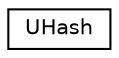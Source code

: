 digraph "Graphical Class Hierarchy"
{
 // LATEX_PDF_SIZE
  edge [fontname="Helvetica",fontsize="10",labelfontname="Helvetica",labelfontsize="10"];
  node [fontname="Helvetica",fontsize="10",shape=record];
  rankdir="LR";
  Node0 [label="UHash",height=0.2,width=0.4,color="black", fillcolor="white", style="filled",URL="$classUHash.html",tooltip="The Universal Hash function base class."];
}
